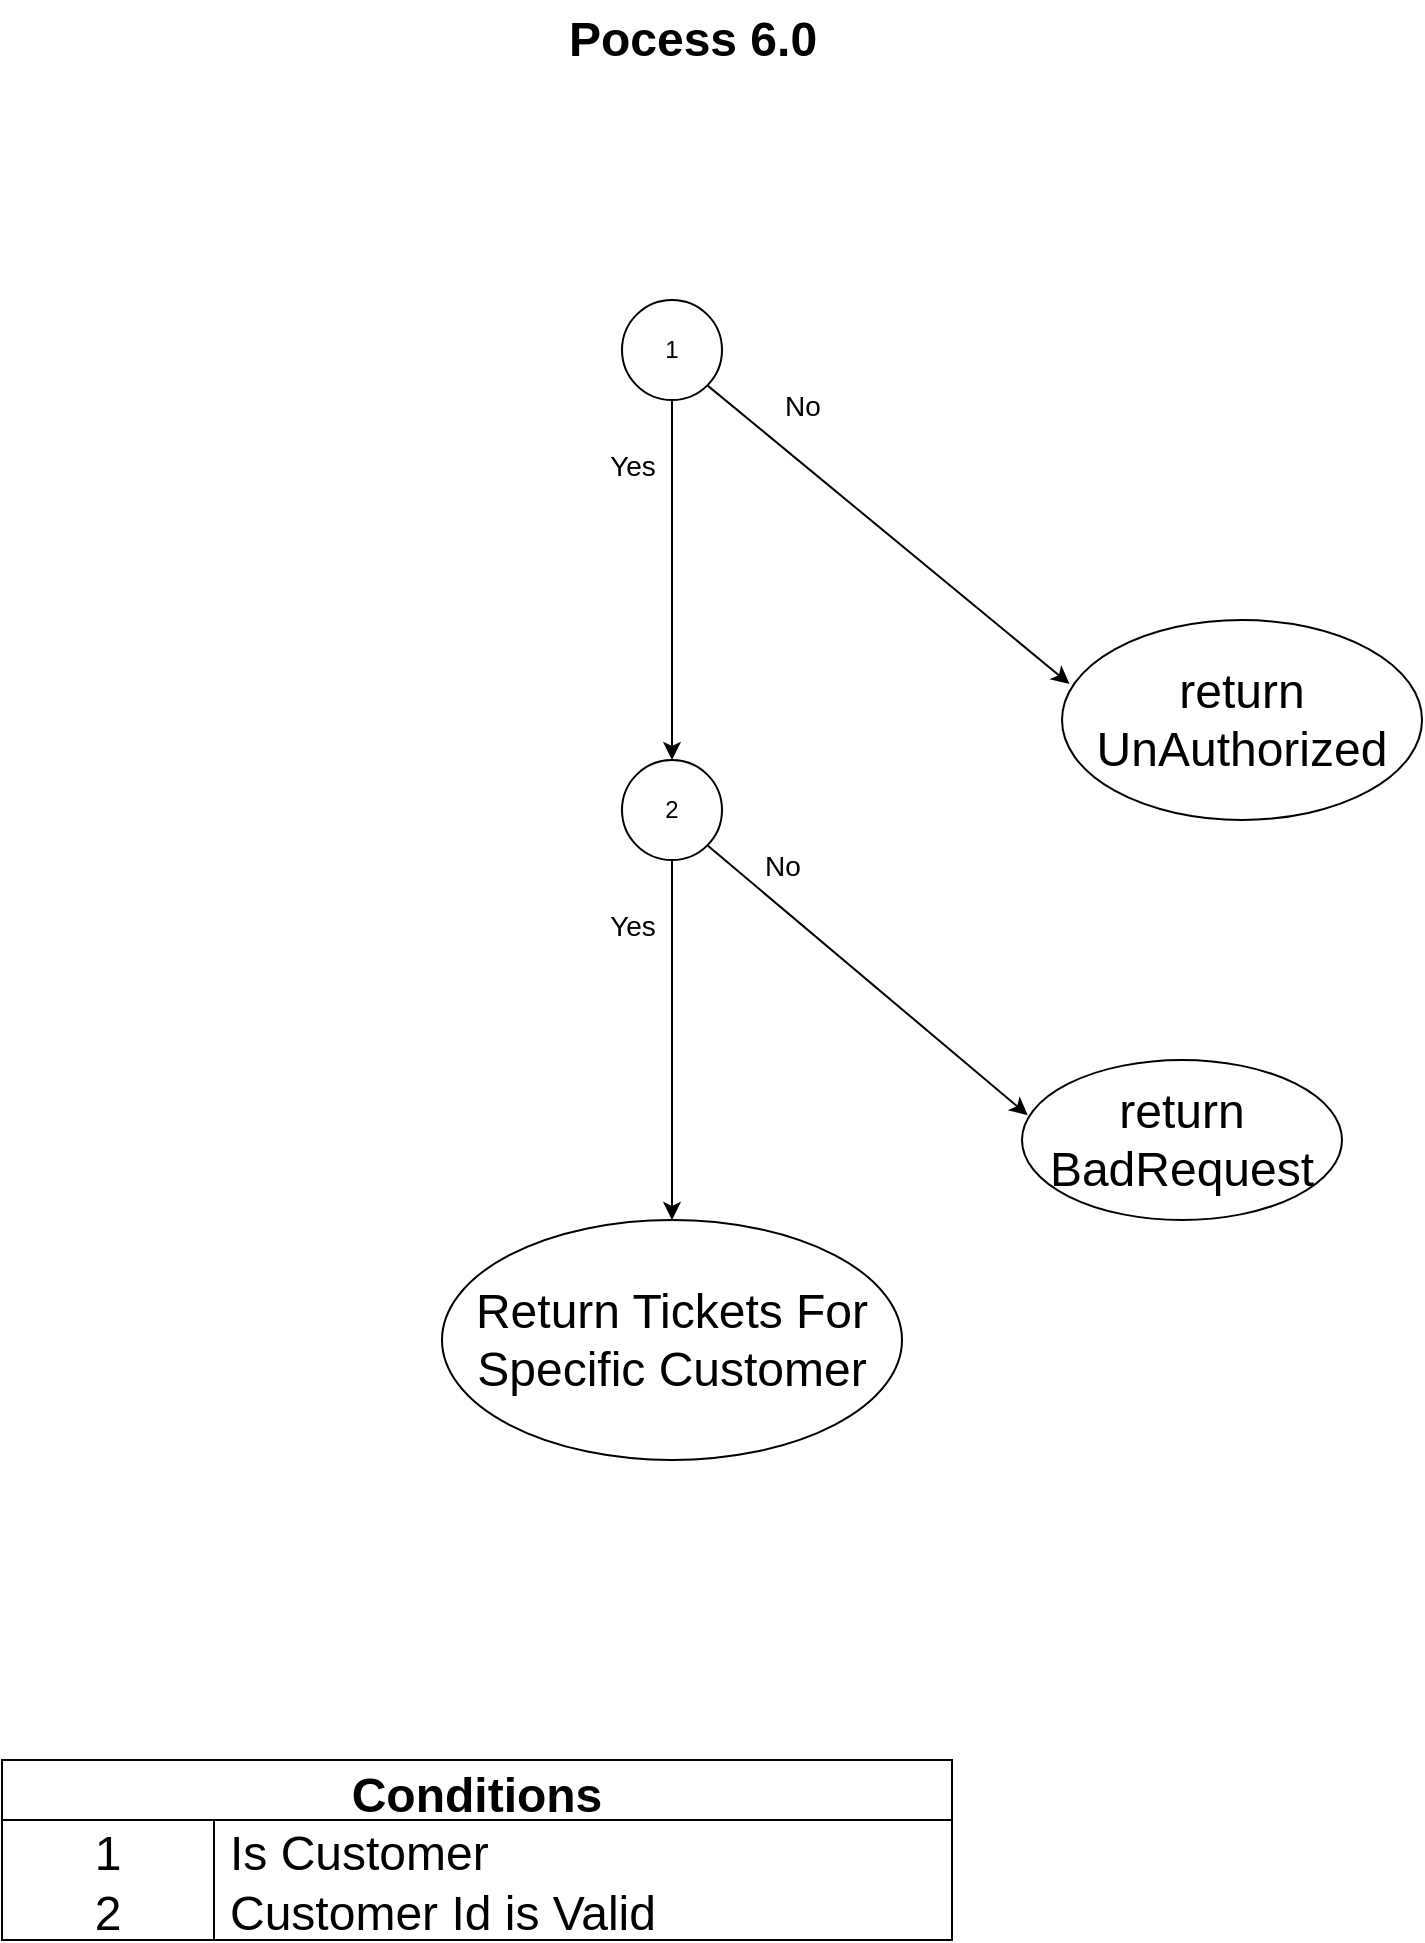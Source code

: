 <mxfile>
    <diagram id="7SlMPgQ064Z_jagn4smj" name="Page-1">
        <mxGraphModel dx="710" dy="571" grid="1" gridSize="10" guides="1" tooltips="1" connect="1" arrows="1" fold="1" page="1" pageScale="1" pageWidth="850" pageHeight="1100" math="0" shadow="0">
            <root>
                <mxCell id="0"/>
                <mxCell id="1" parent="0"/>
                <mxCell id="2" value="&lt;font style=&quot;font-size: 24px;&quot;&gt;&lt;b&gt;Pocess 6.0&lt;/b&gt;&lt;/font&gt;" style="text;html=1;align=center;verticalAlign=middle;resizable=0;points=[];autosize=1;strokeColor=none;fillColor=none;" vertex="1" parent="1">
                    <mxGeometry x="330" width="150" height="40" as="geometry"/>
                </mxCell>
                <mxCell id="3" value="Conditions" style="shape=table;startSize=30;container=1;collapsible=0;childLayout=tableLayout;fixedRows=1;rowLines=0;fontStyle=1;fontSize=24;" vertex="1" parent="1">
                    <mxGeometry x="60" y="880" width="475" height="90" as="geometry"/>
                </mxCell>
                <mxCell id="4" value="" style="shape=tableRow;horizontal=0;startSize=0;swimlaneHead=0;swimlaneBody=0;top=0;left=0;bottom=0;right=0;collapsible=0;dropTarget=0;fillColor=none;points=[[0,0.5],[1,0.5]];portConstraint=eastwest;fontSize=24;" vertex="1" parent="3">
                    <mxGeometry y="30" width="475" height="30" as="geometry"/>
                </mxCell>
                <mxCell id="5" value="1" style="shape=partialRectangle;html=1;whiteSpace=wrap;connectable=0;fillColor=none;top=0;left=0;bottom=0;right=0;overflow=hidden;pointerEvents=1;fontSize=24;" vertex="1" parent="4">
                    <mxGeometry width="106" height="30" as="geometry">
                        <mxRectangle width="106" height="30" as="alternateBounds"/>
                    </mxGeometry>
                </mxCell>
                <mxCell id="6" value="Is Customer" style="shape=partialRectangle;html=1;whiteSpace=wrap;connectable=0;fillColor=none;top=0;left=0;bottom=0;right=0;align=left;spacingLeft=6;overflow=hidden;fontSize=24;" vertex="1" parent="4">
                    <mxGeometry x="106" width="369" height="30" as="geometry">
                        <mxRectangle width="369" height="30" as="alternateBounds"/>
                    </mxGeometry>
                </mxCell>
                <mxCell id="7" value="" style="shape=tableRow;horizontal=0;startSize=0;swimlaneHead=0;swimlaneBody=0;top=0;left=0;bottom=0;right=0;collapsible=0;dropTarget=0;fillColor=none;points=[[0,0.5],[1,0.5]];portConstraint=eastwest;fontSize=24;" vertex="1" parent="3">
                    <mxGeometry y="60" width="475" height="30" as="geometry"/>
                </mxCell>
                <mxCell id="8" value="2" style="shape=partialRectangle;html=1;whiteSpace=wrap;connectable=0;fillColor=none;top=0;left=0;bottom=0;right=0;overflow=hidden;fontSize=24;" vertex="1" parent="7">
                    <mxGeometry width="106" height="30" as="geometry">
                        <mxRectangle width="106" height="30" as="alternateBounds"/>
                    </mxGeometry>
                </mxCell>
                <mxCell id="9" value="Customer Id is Valid" style="shape=partialRectangle;html=1;whiteSpace=wrap;connectable=0;fillColor=none;top=0;left=0;bottom=0;right=0;align=left;spacingLeft=6;overflow=hidden;fontSize=24;" vertex="1" parent="7">
                    <mxGeometry x="106" width="369" height="30" as="geometry">
                        <mxRectangle width="369" height="30" as="alternateBounds"/>
                    </mxGeometry>
                </mxCell>
                <mxCell id="10" style="edgeStyle=none;html=1;exitX=1;exitY=1;exitDx=0;exitDy=0;entryX=0.021;entryY=0.32;entryDx=0;entryDy=0;entryPerimeter=0;fontSize=24;" edge="1" parent="1" source="12" target="13">
                    <mxGeometry relative="1" as="geometry"/>
                </mxCell>
                <mxCell id="11" style="edgeStyle=none;html=1;exitX=0.5;exitY=1;exitDx=0;exitDy=0;entryX=0.5;entryY=0;entryDx=0;entryDy=0;fontSize=14;" edge="1" parent="1" source="12" target="16">
                    <mxGeometry relative="1" as="geometry"/>
                </mxCell>
                <mxCell id="12" value="1" style="ellipse;whiteSpace=wrap;html=1;aspect=fixed;" vertex="1" parent="1">
                    <mxGeometry x="370" y="150" width="50" height="50" as="geometry"/>
                </mxCell>
                <mxCell id="13" value="return UnAuthorized" style="ellipse;whiteSpace=wrap;html=1;fontSize=24;" vertex="1" parent="1">
                    <mxGeometry x="590" y="310" width="180" height="100" as="geometry"/>
                </mxCell>
                <mxCell id="14" value="&lt;font style=&quot;font-size: 14px;&quot;&gt;No&lt;/font&gt;" style="text;html=1;align=center;verticalAlign=middle;resizable=0;points=[];autosize=1;strokeColor=none;fillColor=none;fontSize=24;" vertex="1" parent="1">
                    <mxGeometry x="440" y="180" width="40" height="40" as="geometry"/>
                </mxCell>
                <mxCell id="15" style="edgeStyle=none;html=1;exitX=0.5;exitY=1;exitDx=0;exitDy=0;entryX=0.5;entryY=0;entryDx=0;entryDy=0;fontSize=14;" edge="1" parent="1" source="16" target="20">
                    <mxGeometry relative="1" as="geometry"/>
                </mxCell>
                <mxCell id="16" value="2" style="ellipse;whiteSpace=wrap;html=1;aspect=fixed;" vertex="1" parent="1">
                    <mxGeometry x="370" y="380" width="50" height="50" as="geometry"/>
                </mxCell>
                <mxCell id="17" value="&lt;font style=&quot;font-size: 14px;&quot;&gt;Yes&lt;/font&gt;" style="text;html=1;align=center;verticalAlign=middle;resizable=0;points=[];autosize=1;strokeColor=none;fillColor=none;fontSize=24;" vertex="1" parent="1">
                    <mxGeometry x="350" y="210" width="50" height="40" as="geometry"/>
                </mxCell>
                <mxCell id="18" value="return &lt;br&gt;BadRequest" style="ellipse;whiteSpace=wrap;html=1;fontSize=24;" vertex="1" parent="1">
                    <mxGeometry x="570" y="530" width="160" height="80" as="geometry"/>
                </mxCell>
                <mxCell id="19" style="edgeStyle=none;html=1;exitX=1;exitY=1;exitDx=0;exitDy=0;entryX=0.018;entryY=0.345;entryDx=0;entryDy=0;entryPerimeter=0;fontSize=24;" edge="1" parent="1" source="16" target="18">
                    <mxGeometry relative="1" as="geometry">
                        <mxPoint x="422.678" y="202.678" as="sourcePoint"/>
                        <mxPoint x="604.41" y="331.6" as="targetPoint"/>
                    </mxGeometry>
                </mxCell>
                <mxCell id="20" value="Return Tickets For Specific Customer" style="ellipse;whiteSpace=wrap;html=1;fontSize=24;" vertex="1" parent="1">
                    <mxGeometry x="280" y="610" width="230" height="120" as="geometry"/>
                </mxCell>
                <mxCell id="21" value="&lt;font style=&quot;font-size: 14px;&quot;&gt;Yes&lt;/font&gt;" style="text;html=1;align=center;verticalAlign=middle;resizable=0;points=[];autosize=1;strokeColor=none;fillColor=none;fontSize=24;" vertex="1" parent="1">
                    <mxGeometry x="350" y="440" width="50" height="40" as="geometry"/>
                </mxCell>
                <mxCell id="22" value="&lt;font style=&quot;font-size: 14px;&quot;&gt;No&lt;/font&gt;" style="text;html=1;align=center;verticalAlign=middle;resizable=0;points=[];autosize=1;strokeColor=none;fillColor=none;fontSize=24;" vertex="1" parent="1">
                    <mxGeometry x="430" y="410" width="40" height="40" as="geometry"/>
                </mxCell>
            </root>
        </mxGraphModel>
    </diagram>
</mxfile>